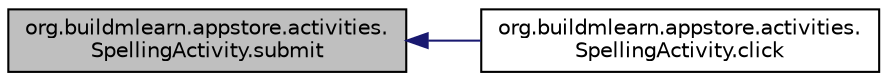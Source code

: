 digraph "org.buildmlearn.appstore.activities.SpellingActivity.submit"
{
 // INTERACTIVE_SVG=YES
  bgcolor="transparent";
  edge [fontname="Helvetica",fontsize="10",labelfontname="Helvetica",labelfontsize="10"];
  node [fontname="Helvetica",fontsize="10",shape=record];
  rankdir="LR";
  Node1 [label="org.buildmlearn.appstore.activities.\lSpellingActivity.submit",height=0.2,width=0.4,color="black", fillcolor="grey75", style="filled", fontcolor="black"];
  Node1 -> Node2 [dir="back",color="midnightblue",fontsize="10",style="solid",fontname="Helvetica"];
  Node2 [label="org.buildmlearn.appstore.activities.\lSpellingActivity.click",height=0.2,width=0.4,color="black",URL="$d9/dca/classorg_1_1buildmlearn_1_1appstore_1_1activities_1_1_spelling_activity.html#abeccd03866d824b9744d7e8b84f1214d",tooltip="This method is executed when next/skip button is pressed, hence it populates the next question in the..."];
}
